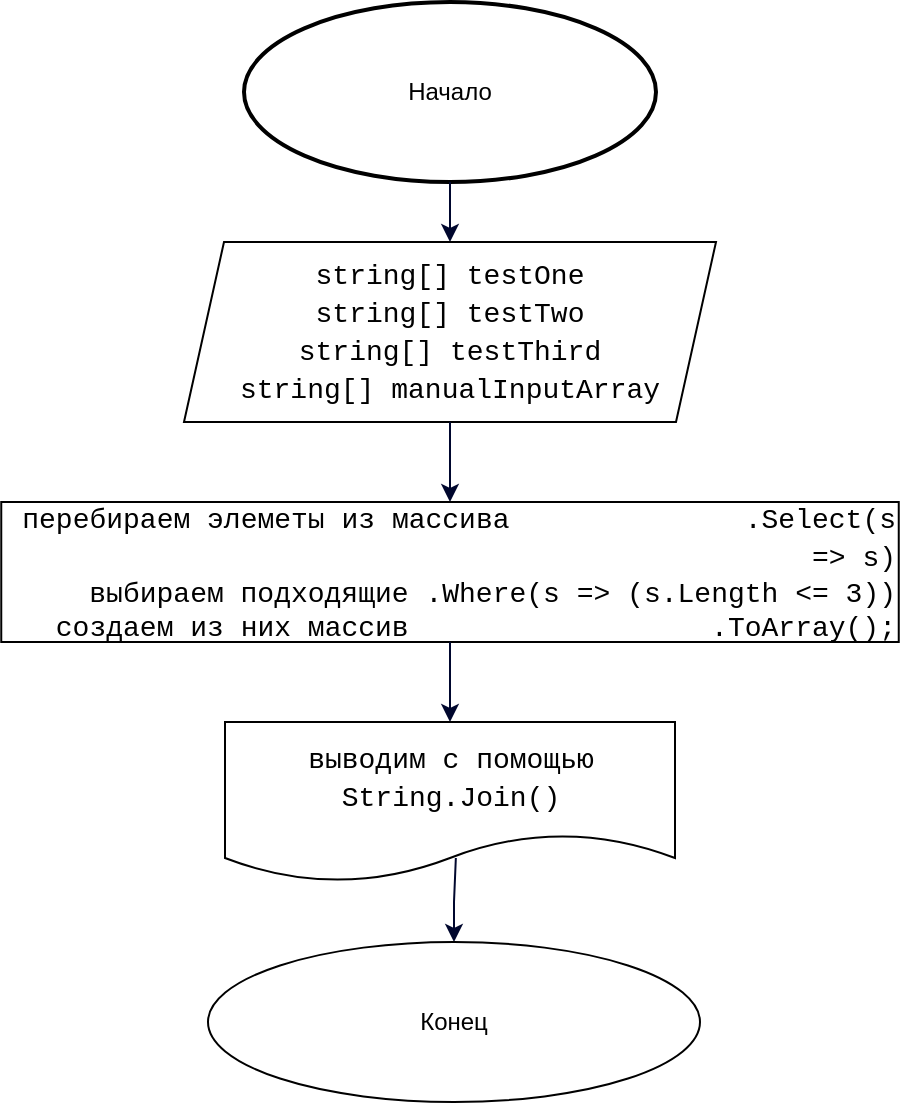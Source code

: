 <mxfile pages="2">
    <diagram id="kAmQsxuA2Zn5b5saKh1c" name="Страница 1">
        <mxGraphModel dx="1888" dy="459" grid="1" gridSize="10" guides="1" tooltips="1" connect="1" arrows="1" fold="1" page="1" pageScale="1" pageWidth="827" pageHeight="1169" math="0" shadow="0">
            <root>
                <mxCell id="0"/>
                <mxCell id="1" parent="0"/>
                <mxCell id="YVv_Yu_thE5XSnDyVQk3-1" value="Начало" style="strokeWidth=2;html=1;shape=mxgraph.flowchart.start_1;whiteSpace=wrap;" parent="1" vertex="1">
                    <mxGeometry x="307" y="40" width="206" height="90" as="geometry"/>
                </mxCell>
                <mxCell id="YVv_Yu_thE5XSnDyVQk3-7" style="edgeStyle=orthogonalEdgeStyle;rounded=0;fillStyle=solid;orthogonalLoop=1;jettySize=auto;html=1;entryX=0.5;entryY=1;entryDx=0;entryDy=0;entryPerimeter=0;strokeColor=#00072E;strokeWidth=1;fontColor=default;startArrow=classic;startFill=1;endArrow=none;endFill=0;" parent="1" source="YVv_Yu_thE5XSnDyVQk3-2" target="YVv_Yu_thE5XSnDyVQk3-1" edge="1">
                    <mxGeometry relative="1" as="geometry"/>
                </mxCell>
                <mxCell id="YVv_Yu_thE5XSnDyVQk3-2" value="&lt;div style=&quot;font-family: Consolas, &amp;quot;Courier New&amp;quot;, monospace; font-size: 14px; line-height: 19px;&quot;&gt;&lt;div&gt;&lt;span style=&quot;&quot;&gt;string&lt;/span&gt;[] &lt;span style=&quot;&quot;&gt;testOne&lt;/span&gt;&lt;/div&gt;&lt;div&gt;&lt;span style=&quot;&quot;&gt;string&lt;/span&gt;[] &lt;span style=&quot;&quot;&gt;testTwo&lt;/span&gt;&lt;/div&gt;&lt;div&gt;&lt;span style=&quot;&quot;&gt;string&lt;/span&gt;[] &lt;span style=&quot;&quot;&gt;testThird&lt;/span&gt;&lt;/div&gt;&lt;div&gt;&lt;span style=&quot;&quot;&gt;string&lt;/span&gt;[] &lt;span style=&quot;&quot;&gt;manualInputArray&lt;/span&gt;&lt;/div&gt;&lt;/div&gt;" style="shape=parallelogram;perimeter=parallelogramPerimeter;whiteSpace=wrap;html=1;fixedSize=1;labelBackgroundColor=none;labelBorderColor=none;fontColor=default;" parent="1" vertex="1">
                    <mxGeometry x="277" y="160" width="266" height="90" as="geometry"/>
                </mxCell>
                <mxCell id="YVv_Yu_thE5XSnDyVQk3-6" style="edgeStyle=orthogonalEdgeStyle;rounded=0;fillStyle=solid;orthogonalLoop=1;jettySize=auto;html=1;exitX=0.5;exitY=0;exitDx=0;exitDy=0;entryX=0.5;entryY=1;entryDx=0;entryDy=0;strokeColor=#00072E;strokeWidth=1;fontColor=default;startArrow=classic;startFill=1;endArrow=none;endFill=0;" parent="1" source="YVv_Yu_thE5XSnDyVQk3-4" target="YVv_Yu_thE5XSnDyVQk3-2" edge="1">
                    <mxGeometry relative="1" as="geometry"/>
                </mxCell>
                <mxCell id="YVv_Yu_thE5XSnDyVQk3-4" value="&lt;div style=&quot;font-family: Consolas, &amp;quot;Courier New&amp;quot;, monospace; font-size: 14px; line-height: 19px;&quot;&gt;&lt;span style=&quot;&quot;&gt;перебираем элеметы из массива&amp;nbsp; &amp;nbsp; &amp;nbsp; &amp;nbsp; &amp;nbsp; &amp;nbsp; &amp;nbsp; .Select&lt;/span&gt;(&lt;span style=&quot;&quot;&gt;s&lt;/span&gt; =&amp;gt; &lt;span style=&quot;&quot;&gt;s&lt;/span&gt;)&lt;/div&gt;&lt;span style=&quot;font-family: Consolas, &amp;quot;Courier New&amp;quot;, monospace; font-size: 14px;&quot;&gt;выбираем подходящие&lt;/span&gt;&lt;span style=&quot;font-family: Consolas, &amp;quot;Courier New&amp;quot;, monospace; font-size: 14px; background-color: initial;&quot;&gt;&amp;nbsp;.&lt;/span&gt;&lt;span style=&quot;font-family: Consolas, &amp;quot;Courier New&amp;quot;, monospace; font-size: 14px; background-color: initial;&quot;&gt;Where&lt;/span&gt;&lt;span style=&quot;font-family: Consolas, &amp;quot;Courier New&amp;quot;, monospace; font-size: 14px; background-color: initial;&quot;&gt;(&lt;/span&gt;&lt;span style=&quot;font-family: Consolas, &amp;quot;Courier New&amp;quot;, monospace; font-size: 14px; background-color: initial;&quot;&gt;s&lt;/span&gt;&lt;span style=&quot;font-family: Consolas, &amp;quot;Courier New&amp;quot;, monospace; font-size: 14px; background-color: initial;&quot;&gt; =&amp;gt; (&lt;/span&gt;&lt;span style=&quot;font-family: Consolas, &amp;quot;Courier New&amp;quot;, monospace; font-size: 14px; background-color: initial;&quot;&gt;s&lt;/span&gt;&lt;span style=&quot;font-family: Consolas, &amp;quot;Courier New&amp;quot;, monospace; font-size: 14px; background-color: initial;&quot;&gt;.Length &amp;lt;= &lt;/span&gt;&lt;span style=&quot;font-family: Consolas, &amp;quot;Courier New&amp;quot;, monospace; font-size: 14px; background-color: initial;&quot;&gt;3&lt;/span&gt;&lt;span style=&quot;font-family: Consolas, &amp;quot;Courier New&amp;quot;, monospace; font-size: 14px; background-color: initial;&quot;&gt;))&lt;br&gt;создаем из них массив&amp;nbsp; &amp;nbsp; &amp;nbsp; &amp;nbsp; &amp;nbsp; &amp;nbsp; &amp;nbsp; &amp;nbsp; &amp;nbsp; .&lt;/span&gt;&lt;span style=&quot;font-family: Consolas, &amp;quot;Courier New&amp;quot;, monospace; font-size: 14px; background-color: initial;&quot;&gt;ToArray&lt;/span&gt;&lt;span style=&quot;font-family: Consolas, &amp;quot;Courier New&amp;quot;, monospace; font-size: 14px; background-color: initial;&quot;&gt;();&lt;/span&gt;&lt;span style=&quot;font-family: Consolas, &amp;quot;Courier New&amp;quot;, monospace; font-size: 14px;&quot;&gt;&lt;br&gt;&lt;/span&gt;" style="rounded=0;whiteSpace=wrap;html=1;fontColor=default;labelBackgroundColor=none;align=right;" parent="1" vertex="1">
                    <mxGeometry x="185.625" y="290" width="448.75" height="70" as="geometry"/>
                </mxCell>
                <mxCell id="YVv_Yu_thE5XSnDyVQk3-11" style="edgeStyle=orthogonalEdgeStyle;rounded=0;fillStyle=solid;orthogonalLoop=1;jettySize=auto;html=1;strokeColor=#00072E;strokeWidth=1;fontColor=default;startArrow=classic;startFill=1;endArrow=none;endFill=0;" parent="1" source="YVv_Yu_thE5XSnDyVQk3-10" target="YVv_Yu_thE5XSnDyVQk3-4" edge="1">
                    <mxGeometry relative="1" as="geometry"/>
                </mxCell>
                <mxCell id="YVv_Yu_thE5XSnDyVQk3-10" value="&lt;div style=&quot;font-family: Consolas, &amp;quot;Courier New&amp;quot;, monospace; font-size: 14px; line-height: 19px;&quot;&gt;&lt;span style=&quot;&quot;&gt;выводим с помощью String&lt;/span&gt;.&lt;span style=&quot;&quot;&gt;Join&lt;/span&gt;()&lt;/div&gt;" style="shape=document;whiteSpace=wrap;html=1;boundedLbl=1;labelBackgroundColor=none;labelBorderColor=none;fontColor=default;" parent="1" vertex="1">
                    <mxGeometry x="297.5" y="400" width="225" height="80" as="geometry"/>
                </mxCell>
                <mxCell id="YVv_Yu_thE5XSnDyVQk3-13" style="edgeStyle=orthogonalEdgeStyle;rounded=0;fillStyle=solid;orthogonalLoop=1;jettySize=auto;html=1;entryX=0.513;entryY=0.85;entryDx=0;entryDy=0;entryPerimeter=0;strokeColor=#00072E;strokeWidth=1;fontColor=default;startArrow=classic;startFill=1;endArrow=none;endFill=0;" parent="1" source="YVv_Yu_thE5XSnDyVQk3-12" target="YVv_Yu_thE5XSnDyVQk3-10" edge="1">
                    <mxGeometry relative="1" as="geometry"/>
                </mxCell>
                <mxCell id="YVv_Yu_thE5XSnDyVQk3-12" value="Конец" style="ellipse;whiteSpace=wrap;html=1;labelBackgroundColor=none;labelBorderColor=none;fontColor=default;" parent="1" vertex="1">
                    <mxGeometry x="289" y="510" width="246" height="80" as="geometry"/>
                </mxCell>
            </root>
        </mxGraphModel>
    </diagram>
</mxfile>